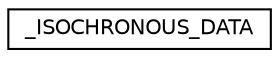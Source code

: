 digraph "Graphical Class Hierarchy"
{
  edge [fontname="Helvetica",fontsize="10",labelfontname="Helvetica",labelfontsize="10"];
  node [fontname="Helvetica",fontsize="10",shape=record];
  rankdir="LR";
  Node1 [label="_ISOCHRONOUS_DATA",height=0.2,width=0.4,color="black", fillcolor="white", style="filled",URL="$struct___i_s_o_c_h_r_o_n_o_u_s___d_a_t_a.html"];
}
